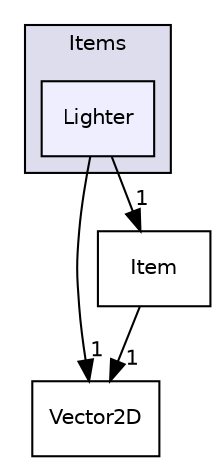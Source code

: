digraph "Items/Lighter" {
  compound=true
  node [ fontsize="10", fontname="Helvetica"];
  edge [ labelfontsize="10", labelfontname="Helvetica"];
  subgraph clusterdir_7d02ce0627a9d08bc7415ddf5065332d {
    graph [ bgcolor="#ddddee", pencolor="black", label="Items" fontname="Helvetica", fontsize="10", URL="dir_7d02ce0627a9d08bc7415ddf5065332d.html"]
  dir_c04bb78ad4661a87843d559e70e6a3bf [shape=box, label="Lighter", style="filled", fillcolor="#eeeeff", pencolor="black", URL="dir_c04bb78ad4661a87843d559e70e6a3bf.html"];
  }
  dir_ab2875aa51063794301457259c77ae2f [shape=box label="Vector2D" URL="dir_ab2875aa51063794301457259c77ae2f.html"];
  dir_59a3773fb886f53e651afc58787e32cb [shape=box label="Item" URL="dir_59a3773fb886f53e651afc58787e32cb.html"];
  dir_c04bb78ad4661a87843d559e70e6a3bf->dir_ab2875aa51063794301457259c77ae2f [headlabel="1", labeldistance=1.5 headhref="dir_000013_000018.html"];
  dir_c04bb78ad4661a87843d559e70e6a3bf->dir_59a3773fb886f53e651afc58787e32cb [headlabel="1", labeldistance=1.5 headhref="dir_000013_000010.html"];
  dir_59a3773fb886f53e651afc58787e32cb->dir_ab2875aa51063794301457259c77ae2f [headlabel="1", labeldistance=1.5 headhref="dir_000010_000018.html"];
}
